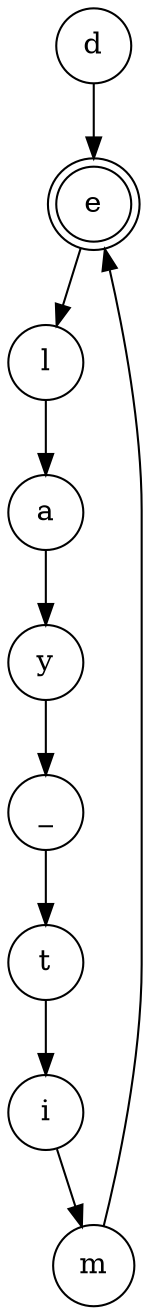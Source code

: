digraph {   
    node [shape = doublecircle, color = black] e ;
    node [shape = circle];
    node [color= black];
    d -> e -> l -> a -> y -> _ -> t -> i -> m -> e;	
}
